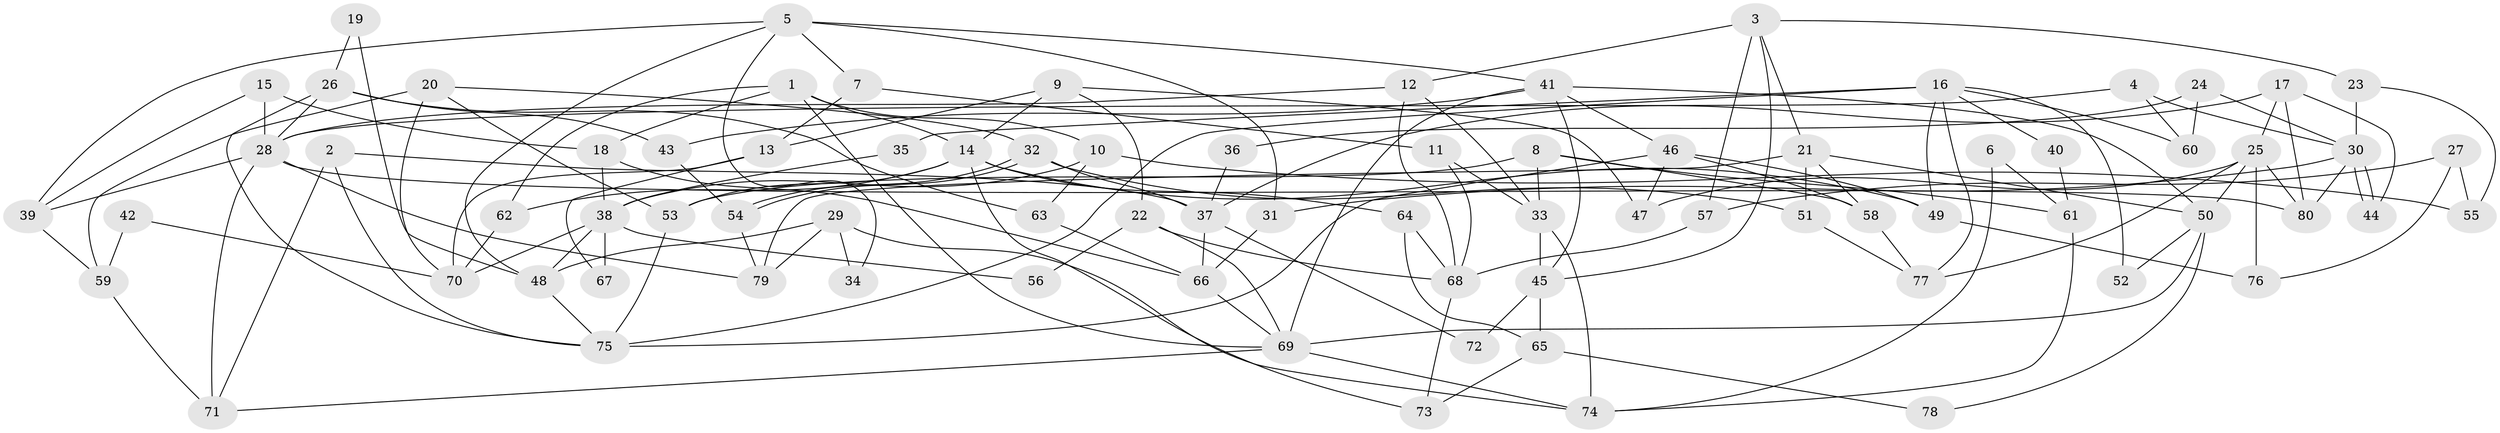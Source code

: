 // coarse degree distribution, {11: 0.03125, 6: 0.28125, 7: 0.15625, 3: 0.15625, 8: 0.03125, 5: 0.0625, 10: 0.03125, 9: 0.03125, 2: 0.125, 14: 0.03125, 4: 0.0625}
// Generated by graph-tools (version 1.1) at 2025/50/03/04/25 22:50:52]
// undirected, 80 vertices, 160 edges
graph export_dot {
  node [color=gray90,style=filled];
  1;
  2;
  3;
  4;
  5;
  6;
  7;
  8;
  9;
  10;
  11;
  12;
  13;
  14;
  15;
  16;
  17;
  18;
  19;
  20;
  21;
  22;
  23;
  24;
  25;
  26;
  27;
  28;
  29;
  30;
  31;
  32;
  33;
  34;
  35;
  36;
  37;
  38;
  39;
  40;
  41;
  42;
  43;
  44;
  45;
  46;
  47;
  48;
  49;
  50;
  51;
  52;
  53;
  54;
  55;
  56;
  57;
  58;
  59;
  60;
  61;
  62;
  63;
  64;
  65;
  66;
  67;
  68;
  69;
  70;
  71;
  72;
  73;
  74;
  75;
  76;
  77;
  78;
  79;
  80;
  1 -- 18;
  1 -- 69;
  1 -- 10;
  1 -- 14;
  1 -- 62;
  2 -- 71;
  2 -- 75;
  2 -- 37;
  3 -- 21;
  3 -- 45;
  3 -- 12;
  3 -- 23;
  3 -- 57;
  4 -- 30;
  4 -- 28;
  4 -- 60;
  5 -- 39;
  5 -- 31;
  5 -- 7;
  5 -- 34;
  5 -- 41;
  5 -- 48;
  6 -- 74;
  6 -- 61;
  7 -- 11;
  7 -- 13;
  8 -- 53;
  8 -- 33;
  8 -- 58;
  8 -- 61;
  9 -- 14;
  9 -- 13;
  9 -- 22;
  9 -- 47;
  10 -- 38;
  10 -- 55;
  10 -- 63;
  11 -- 33;
  11 -- 68;
  12 -- 28;
  12 -- 33;
  12 -- 68;
  13 -- 70;
  13 -- 67;
  14 -- 53;
  14 -- 49;
  14 -- 62;
  14 -- 64;
  14 -- 73;
  15 -- 28;
  15 -- 39;
  15 -- 18;
  16 -- 49;
  16 -- 77;
  16 -- 35;
  16 -- 40;
  16 -- 52;
  16 -- 60;
  16 -- 75;
  17 -- 80;
  17 -- 37;
  17 -- 25;
  17 -- 44;
  18 -- 66;
  18 -- 38;
  19 -- 26;
  19 -- 48;
  20 -- 32;
  20 -- 70;
  20 -- 53;
  20 -- 59;
  21 -- 58;
  21 -- 50;
  21 -- 51;
  21 -- 79;
  22 -- 69;
  22 -- 56;
  22 -- 68;
  23 -- 30;
  23 -- 55;
  24 -- 60;
  24 -- 30;
  24 -- 36;
  25 -- 76;
  25 -- 47;
  25 -- 50;
  25 -- 77;
  25 -- 80;
  26 -- 75;
  26 -- 63;
  26 -- 28;
  26 -- 43;
  27 -- 55;
  27 -- 57;
  27 -- 76;
  28 -- 79;
  28 -- 39;
  28 -- 71;
  28 -- 80;
  29 -- 79;
  29 -- 74;
  29 -- 34;
  29 -- 48;
  30 -- 80;
  30 -- 44;
  30 -- 44;
  30 -- 31;
  31 -- 66;
  32 -- 51;
  32 -- 54;
  32 -- 54;
  32 -- 37;
  33 -- 45;
  33 -- 74;
  35 -- 38;
  36 -- 37;
  37 -- 66;
  37 -- 72;
  38 -- 48;
  38 -- 56;
  38 -- 67;
  38 -- 70;
  39 -- 59;
  40 -- 61;
  41 -- 46;
  41 -- 43;
  41 -- 45;
  41 -- 50;
  41 -- 69;
  42 -- 59;
  42 -- 70;
  43 -- 54;
  45 -- 65;
  45 -- 72;
  46 -- 75;
  46 -- 47;
  46 -- 49;
  46 -- 58;
  48 -- 75;
  49 -- 76;
  50 -- 52;
  50 -- 69;
  50 -- 78;
  51 -- 77;
  53 -- 75;
  54 -- 79;
  57 -- 68;
  58 -- 77;
  59 -- 71;
  61 -- 74;
  62 -- 70;
  63 -- 66;
  64 -- 68;
  64 -- 65;
  65 -- 73;
  65 -- 78;
  66 -- 69;
  68 -- 73;
  69 -- 71;
  69 -- 74;
}
